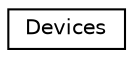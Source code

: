 digraph "Graphical Class Hierarchy"
{
 // INTERACTIVE_SVG=YES
 // LATEX_PDF_SIZE
  edge [fontname="Helvetica",fontsize="10",labelfontname="Helvetica",labelfontsize="10"];
  node [fontname="Helvetica",fontsize="10",shape=record];
  rankdir="LR";
  Node0 [label="Devices",height=0.2,width=0.4,color="black", fillcolor="white", style="filled",URL="$class_devices.html",tooltip=" "];
}
